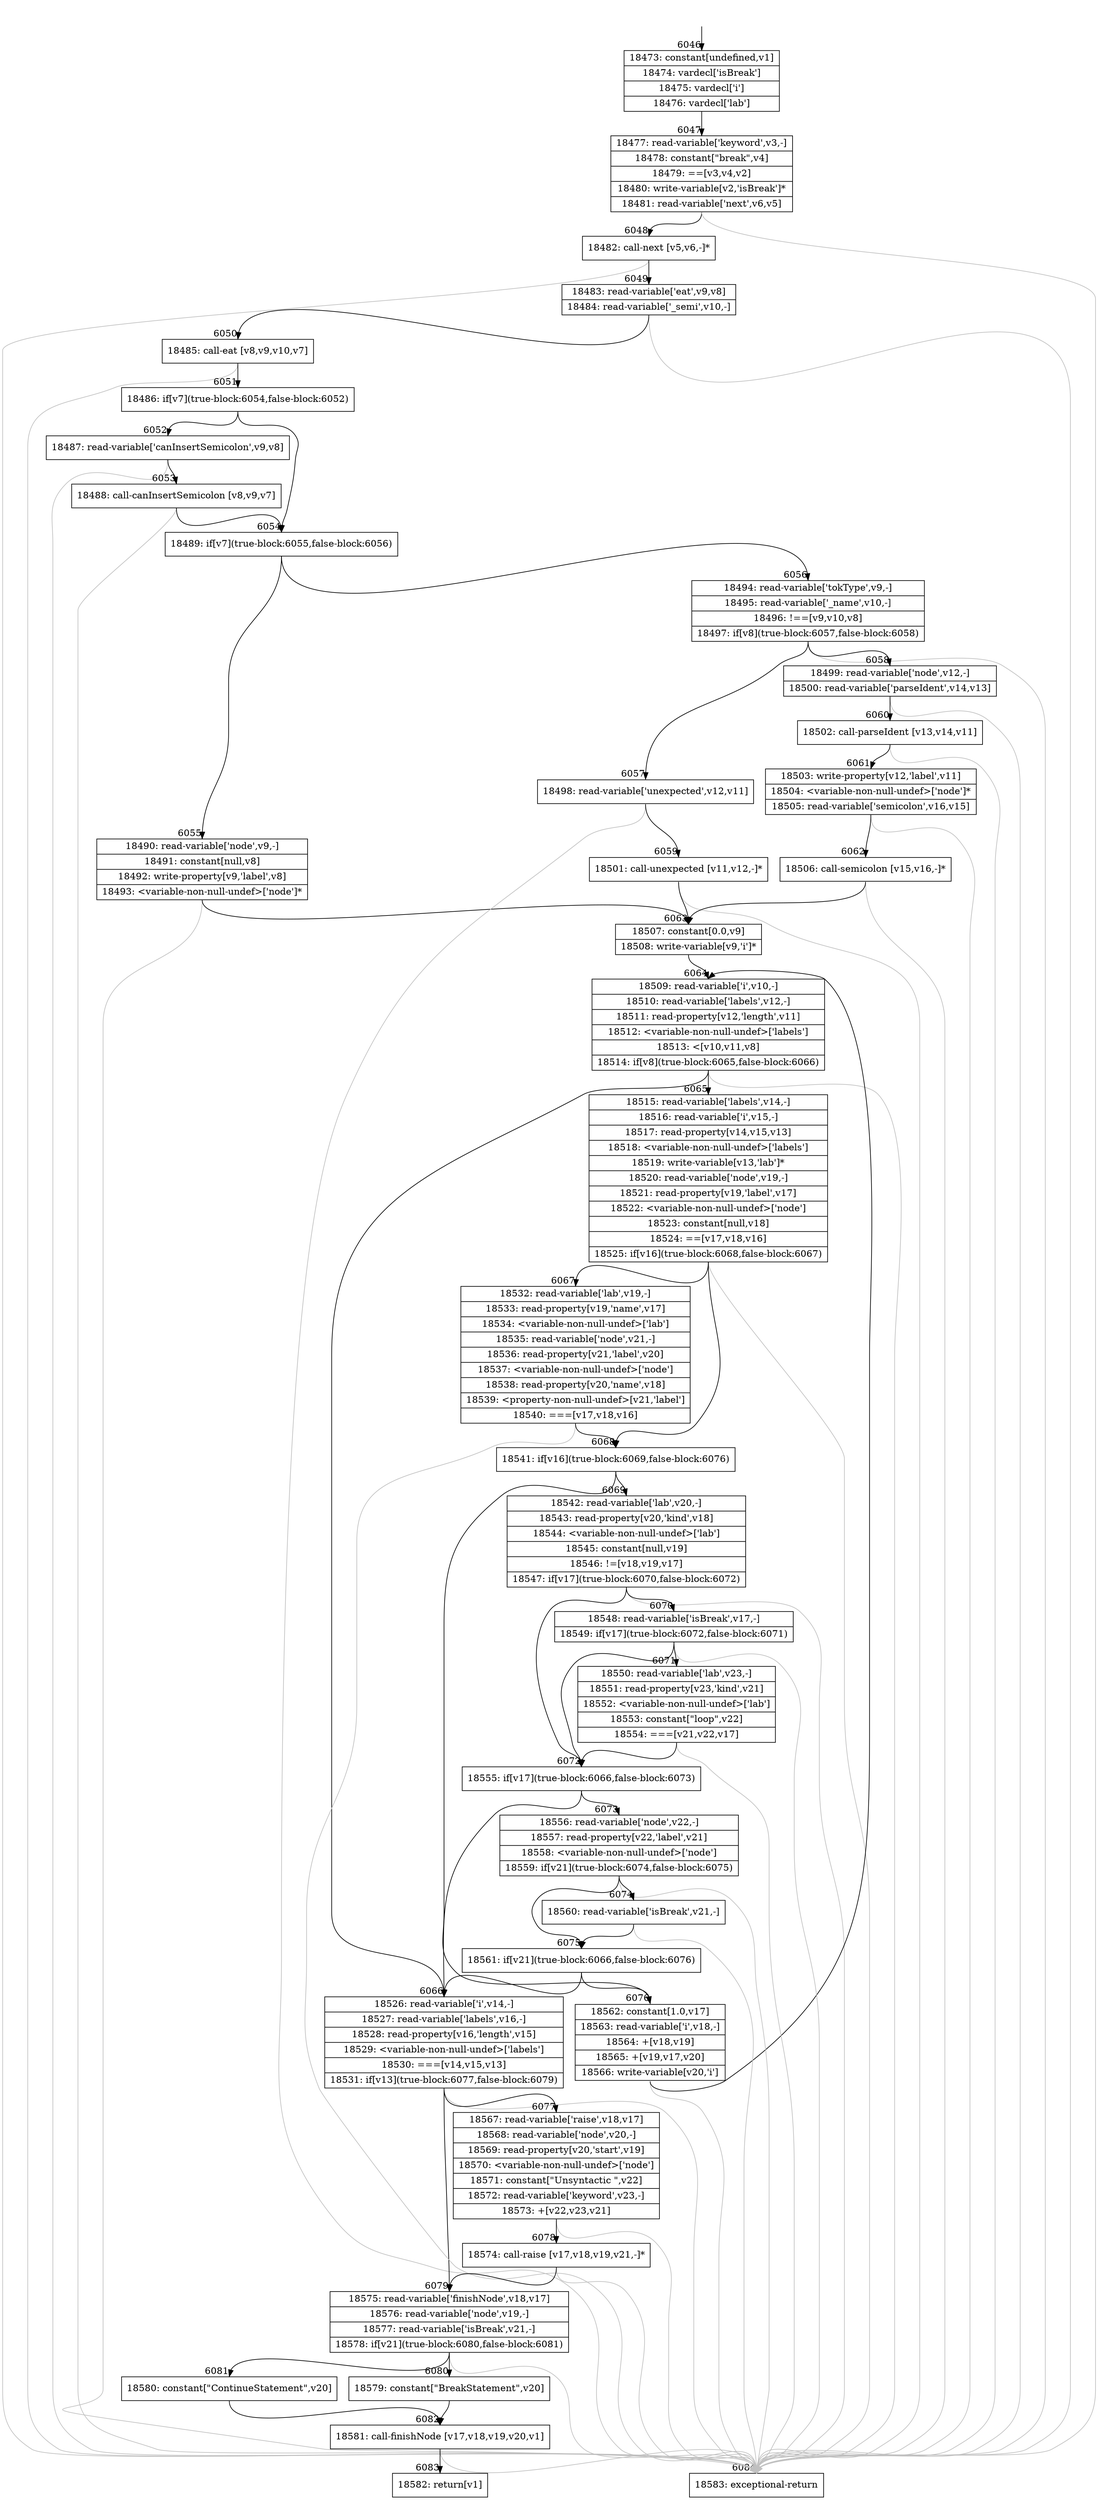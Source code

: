 digraph {
rankdir="TD"
BB_entry349[shape=none,label=""];
BB_entry349 -> BB6046 [tailport=s, headport=n, headlabel="    6046"]
BB6046 [shape=record label="{18473: constant[undefined,v1]|18474: vardecl['isBreak']|18475: vardecl['i']|18476: vardecl['lab']}" ] 
BB6046 -> BB6047 [tailport=s, headport=n, headlabel="      6047"]
BB6047 [shape=record label="{18477: read-variable['keyword',v3,-]|18478: constant[\"break\",v4]|18479: ==[v3,v4,v2]|18480: write-variable[v2,'isBreak']*|18481: read-variable['next',v6,v5]}" ] 
BB6047 -> BB6048 [tailport=s, headport=n, headlabel="      6048"]
BB6047 -> BB6084 [tailport=s, headport=n, color=gray, headlabel="      6084"]
BB6048 [shape=record label="{18482: call-next [v5,v6,-]*}" ] 
BB6048 -> BB6049 [tailport=s, headport=n, headlabel="      6049"]
BB6048 -> BB6084 [tailport=s, headport=n, color=gray]
BB6049 [shape=record label="{18483: read-variable['eat',v9,v8]|18484: read-variable['_semi',v10,-]}" ] 
BB6049 -> BB6050 [tailport=s, headport=n, headlabel="      6050"]
BB6049 -> BB6084 [tailport=s, headport=n, color=gray]
BB6050 [shape=record label="{18485: call-eat [v8,v9,v10,v7]}" ] 
BB6050 -> BB6051 [tailport=s, headport=n, headlabel="      6051"]
BB6050 -> BB6084 [tailport=s, headport=n, color=gray]
BB6051 [shape=record label="{18486: if[v7](true-block:6054,false-block:6052)}" ] 
BB6051 -> BB6054 [tailport=s, headport=n, headlabel="      6054"]
BB6051 -> BB6052 [tailport=s, headport=n, headlabel="      6052"]
BB6052 [shape=record label="{18487: read-variable['canInsertSemicolon',v9,v8]}" ] 
BB6052 -> BB6053 [tailport=s, headport=n, headlabel="      6053"]
BB6052 -> BB6084 [tailport=s, headport=n, color=gray]
BB6053 [shape=record label="{18488: call-canInsertSemicolon [v8,v9,v7]}" ] 
BB6053 -> BB6054 [tailport=s, headport=n]
BB6053 -> BB6084 [tailport=s, headport=n, color=gray]
BB6054 [shape=record label="{18489: if[v7](true-block:6055,false-block:6056)}" ] 
BB6054 -> BB6055 [tailport=s, headport=n, headlabel="      6055"]
BB6054 -> BB6056 [tailport=s, headport=n, headlabel="      6056"]
BB6055 [shape=record label="{18490: read-variable['node',v9,-]|18491: constant[null,v8]|18492: write-property[v9,'label',v8]|18493: \<variable-non-null-undef\>['node']*}" ] 
BB6055 -> BB6063 [tailport=s, headport=n, headlabel="      6063"]
BB6055 -> BB6084 [tailport=s, headport=n, color=gray]
BB6056 [shape=record label="{18494: read-variable['tokType',v9,-]|18495: read-variable['_name',v10,-]|18496: !==[v9,v10,v8]|18497: if[v8](true-block:6057,false-block:6058)}" ] 
BB6056 -> BB6057 [tailport=s, headport=n, headlabel="      6057"]
BB6056 -> BB6058 [tailport=s, headport=n, headlabel="      6058"]
BB6056 -> BB6084 [tailport=s, headport=n, color=gray]
BB6057 [shape=record label="{18498: read-variable['unexpected',v12,v11]}" ] 
BB6057 -> BB6059 [tailport=s, headport=n, headlabel="      6059"]
BB6057 -> BB6084 [tailport=s, headport=n, color=gray]
BB6058 [shape=record label="{18499: read-variable['node',v12,-]|18500: read-variable['parseIdent',v14,v13]}" ] 
BB6058 -> BB6060 [tailport=s, headport=n, headlabel="      6060"]
BB6058 -> BB6084 [tailport=s, headport=n, color=gray]
BB6059 [shape=record label="{18501: call-unexpected [v11,v12,-]*}" ] 
BB6059 -> BB6063 [tailport=s, headport=n]
BB6059 -> BB6084 [tailport=s, headport=n, color=gray]
BB6060 [shape=record label="{18502: call-parseIdent [v13,v14,v11]}" ] 
BB6060 -> BB6061 [tailport=s, headport=n, headlabel="      6061"]
BB6060 -> BB6084 [tailport=s, headport=n, color=gray]
BB6061 [shape=record label="{18503: write-property[v12,'label',v11]|18504: \<variable-non-null-undef\>['node']*|18505: read-variable['semicolon',v16,v15]}" ] 
BB6061 -> BB6062 [tailport=s, headport=n, headlabel="      6062"]
BB6061 -> BB6084 [tailport=s, headport=n, color=gray]
BB6062 [shape=record label="{18506: call-semicolon [v15,v16,-]*}" ] 
BB6062 -> BB6063 [tailport=s, headport=n]
BB6062 -> BB6084 [tailport=s, headport=n, color=gray]
BB6063 [shape=record label="{18507: constant[0.0,v9]|18508: write-variable[v9,'i']*}" ] 
BB6063 -> BB6064 [tailport=s, headport=n, headlabel="      6064"]
BB6064 [shape=record label="{18509: read-variable['i',v10,-]|18510: read-variable['labels',v12,-]|18511: read-property[v12,'length',v11]|18512: \<variable-non-null-undef\>['labels']|18513: \<[v10,v11,v8]|18514: if[v8](true-block:6065,false-block:6066)}" ] 
BB6064 -> BB6065 [tailport=s, headport=n, headlabel="      6065"]
BB6064 -> BB6066 [tailport=s, headport=n, headlabel="      6066"]
BB6064 -> BB6084 [tailport=s, headport=n, color=gray]
BB6065 [shape=record label="{18515: read-variable['labels',v14,-]|18516: read-variable['i',v15,-]|18517: read-property[v14,v15,v13]|18518: \<variable-non-null-undef\>['labels']|18519: write-variable[v13,'lab']*|18520: read-variable['node',v19,-]|18521: read-property[v19,'label',v17]|18522: \<variable-non-null-undef\>['node']|18523: constant[null,v18]|18524: ==[v17,v18,v16]|18525: if[v16](true-block:6068,false-block:6067)}" ] 
BB6065 -> BB6068 [tailport=s, headport=n, headlabel="      6068"]
BB6065 -> BB6067 [tailport=s, headport=n, headlabel="      6067"]
BB6065 -> BB6084 [tailport=s, headport=n, color=gray]
BB6066 [shape=record label="{18526: read-variable['i',v14,-]|18527: read-variable['labels',v16,-]|18528: read-property[v16,'length',v15]|18529: \<variable-non-null-undef\>['labels']|18530: ===[v14,v15,v13]|18531: if[v13](true-block:6077,false-block:6079)}" ] 
BB6066 -> BB6077 [tailport=s, headport=n, headlabel="      6077"]
BB6066 -> BB6079 [tailport=s, headport=n, headlabel="      6079"]
BB6066 -> BB6084 [tailport=s, headport=n, color=gray]
BB6067 [shape=record label="{18532: read-variable['lab',v19,-]|18533: read-property[v19,'name',v17]|18534: \<variable-non-null-undef\>['lab']|18535: read-variable['node',v21,-]|18536: read-property[v21,'label',v20]|18537: \<variable-non-null-undef\>['node']|18538: read-property[v20,'name',v18]|18539: \<property-non-null-undef\>[v21,'label']|18540: ===[v17,v18,v16]}" ] 
BB6067 -> BB6068 [tailport=s, headport=n]
BB6067 -> BB6084 [tailport=s, headport=n, color=gray]
BB6068 [shape=record label="{18541: if[v16](true-block:6069,false-block:6076)}" ] 
BB6068 -> BB6069 [tailport=s, headport=n, headlabel="      6069"]
BB6068 -> BB6076 [tailport=s, headport=n, headlabel="      6076"]
BB6069 [shape=record label="{18542: read-variable['lab',v20,-]|18543: read-property[v20,'kind',v18]|18544: \<variable-non-null-undef\>['lab']|18545: constant[null,v19]|18546: !=[v18,v19,v17]|18547: if[v17](true-block:6070,false-block:6072)}" ] 
BB6069 -> BB6072 [tailport=s, headport=n, headlabel="      6072"]
BB6069 -> BB6070 [tailport=s, headport=n, headlabel="      6070"]
BB6069 -> BB6084 [tailport=s, headport=n, color=gray]
BB6070 [shape=record label="{18548: read-variable['isBreak',v17,-]|18549: if[v17](true-block:6072,false-block:6071)}" ] 
BB6070 -> BB6072 [tailport=s, headport=n]
BB6070 -> BB6071 [tailport=s, headport=n, headlabel="      6071"]
BB6070 -> BB6084 [tailport=s, headport=n, color=gray]
BB6071 [shape=record label="{18550: read-variable['lab',v23,-]|18551: read-property[v23,'kind',v21]|18552: \<variable-non-null-undef\>['lab']|18553: constant[\"loop\",v22]|18554: ===[v21,v22,v17]}" ] 
BB6071 -> BB6072 [tailport=s, headport=n]
BB6071 -> BB6084 [tailport=s, headport=n, color=gray]
BB6072 [shape=record label="{18555: if[v17](true-block:6066,false-block:6073)}" ] 
BB6072 -> BB6066 [tailport=s, headport=n]
BB6072 -> BB6073 [tailport=s, headport=n, headlabel="      6073"]
BB6073 [shape=record label="{18556: read-variable['node',v22,-]|18557: read-property[v22,'label',v21]|18558: \<variable-non-null-undef\>['node']|18559: if[v21](true-block:6074,false-block:6075)}" ] 
BB6073 -> BB6075 [tailport=s, headport=n, headlabel="      6075"]
BB6073 -> BB6074 [tailport=s, headport=n, headlabel="      6074"]
BB6073 -> BB6084 [tailport=s, headport=n, color=gray]
BB6074 [shape=record label="{18560: read-variable['isBreak',v21,-]}" ] 
BB6074 -> BB6075 [tailport=s, headport=n]
BB6074 -> BB6084 [tailport=s, headport=n, color=gray]
BB6075 [shape=record label="{18561: if[v21](true-block:6066,false-block:6076)}" ] 
BB6075 -> BB6066 [tailport=s, headport=n]
BB6075 -> BB6076 [tailport=s, headport=n]
BB6076 [shape=record label="{18562: constant[1.0,v17]|18563: read-variable['i',v18,-]|18564: +[v18,v19]|18565: +[v19,v17,v20]|18566: write-variable[v20,'i']}" ] 
BB6076 -> BB6064 [tailport=s, headport=n]
BB6076 -> BB6084 [tailport=s, headport=n, color=gray]
BB6077 [shape=record label="{18567: read-variable['raise',v18,v17]|18568: read-variable['node',v20,-]|18569: read-property[v20,'start',v19]|18570: \<variable-non-null-undef\>['node']|18571: constant[\"Unsyntactic \",v22]|18572: read-variable['keyword',v23,-]|18573: +[v22,v23,v21]}" ] 
BB6077 -> BB6078 [tailport=s, headport=n, headlabel="      6078"]
BB6077 -> BB6084 [tailport=s, headport=n, color=gray]
BB6078 [shape=record label="{18574: call-raise [v17,v18,v19,v21,-]*}" ] 
BB6078 -> BB6079 [tailport=s, headport=n]
BB6078 -> BB6084 [tailport=s, headport=n, color=gray]
BB6079 [shape=record label="{18575: read-variable['finishNode',v18,v17]|18576: read-variable['node',v19,-]|18577: read-variable['isBreak',v21,-]|18578: if[v21](true-block:6080,false-block:6081)}" ] 
BB6079 -> BB6080 [tailport=s, headport=n, headlabel="      6080"]
BB6079 -> BB6081 [tailport=s, headport=n, headlabel="      6081"]
BB6079 -> BB6084 [tailport=s, headport=n, color=gray]
BB6080 [shape=record label="{18579: constant[\"BreakStatement\",v20]}" ] 
BB6080 -> BB6082 [tailport=s, headport=n, headlabel="      6082"]
BB6081 [shape=record label="{18580: constant[\"ContinueStatement\",v20]}" ] 
BB6081 -> BB6082 [tailport=s, headport=n]
BB6082 [shape=record label="{18581: call-finishNode [v17,v18,v19,v20,v1]}" ] 
BB6082 -> BB6083 [tailport=s, headport=n, headlabel="      6083"]
BB6082 -> BB6084 [tailport=s, headport=n, color=gray]
BB6083 [shape=record label="{18582: return[v1]}" ] 
BB6084 [shape=record label="{18583: exceptional-return}" ] 
//#$~ 6083
}
